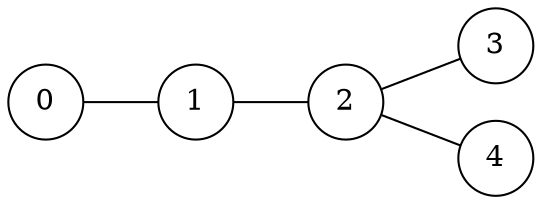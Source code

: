 graph G {
  rankdir=LR;
  node [shape=circle];
 0 
 0 -- 1 
 1 
 1 -- 2 
 2 
 2 -- 3 
 2 -- 4 
 3 
 4 
 }
